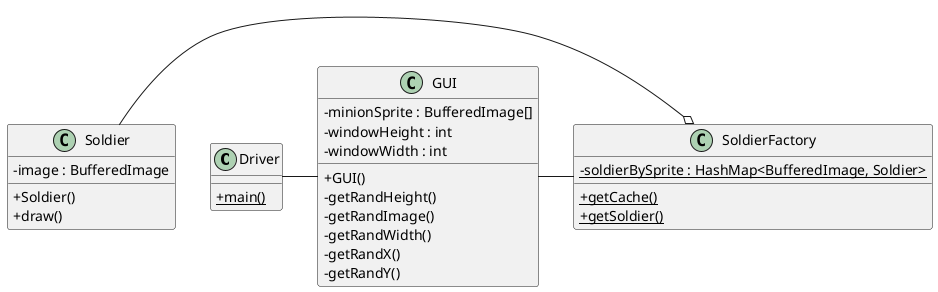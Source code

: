 @startuml
skinparam  classAttributeIconSize 0

    class Driver {
        {static} + main()
    }

    class GUI {
        - minionSprite : BufferedImage[]
        - windowHeight : int
        - windowWidth : int
        + GUI()
        - getRandHeight()
        - getRandImage()
        - getRandWidth()
        - getRandX()
        - getRandY()
    }

    class Soldier {
        - image : BufferedImage
        + Soldier()
        + draw()
    }

    class SoldierFactory {
        {static} - soldierBySprite : HashMap<BufferedImage, Soldier>
        {static} + getCache()
        {static} + getSoldier()
    }
  

  GUI -left- Driver
  Soldier -right-o SoldierFactory
  SoldierFactory -left- GUI

@enduml
